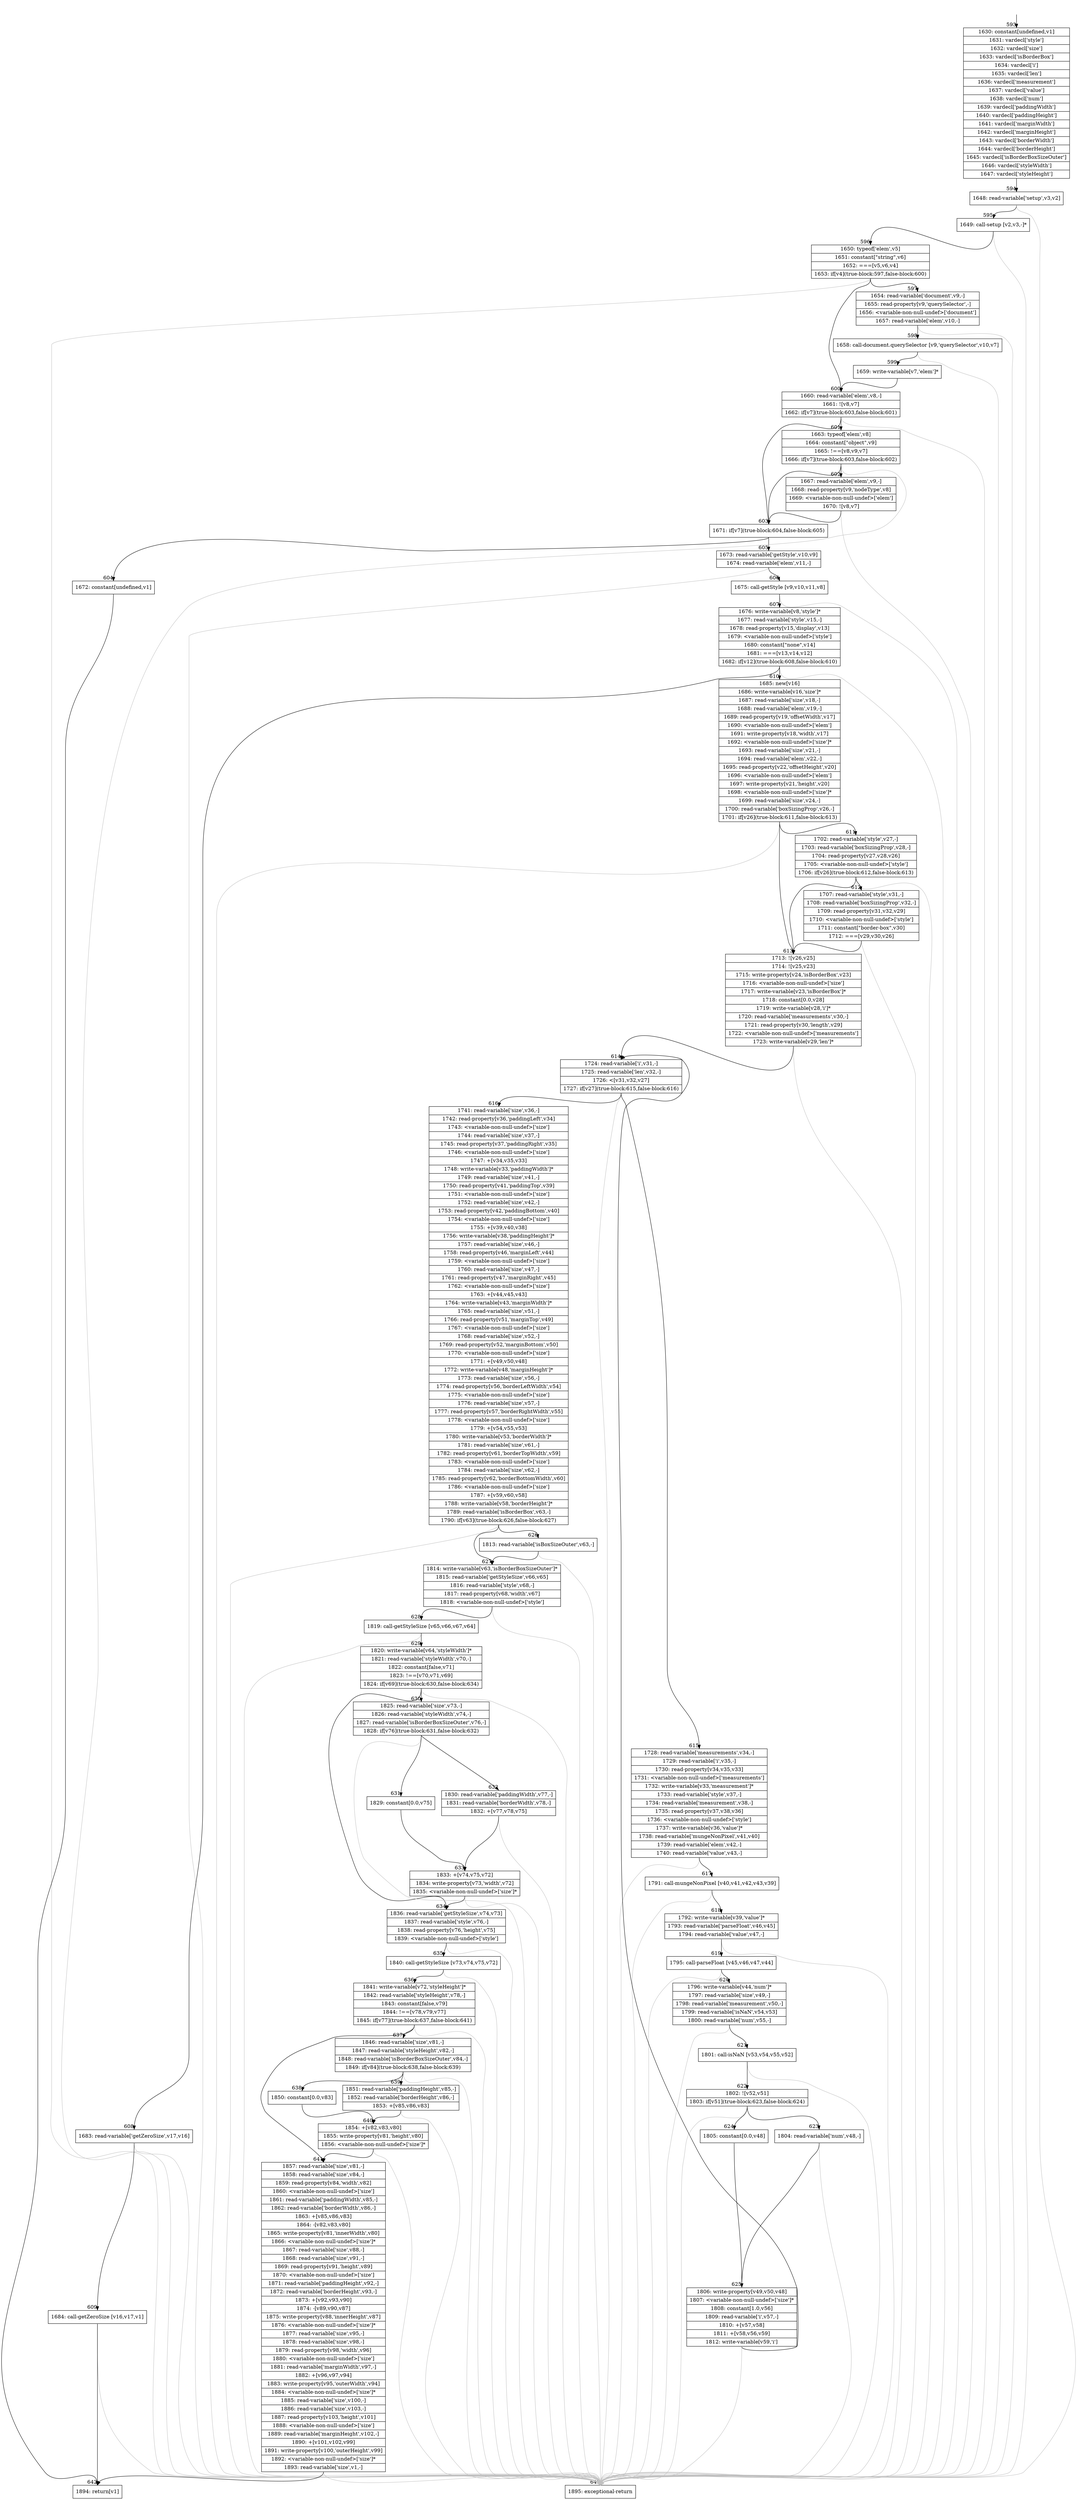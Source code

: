 digraph {
rankdir="TD"
BB_entry59[shape=none,label=""];
BB_entry59 -> BB593 [tailport=s, headport=n, headlabel="    593"]
BB593 [shape=record label="{1630: constant[undefined,v1]|1631: vardecl['style']|1632: vardecl['size']|1633: vardecl['isBorderBox']|1634: vardecl['i']|1635: vardecl['len']|1636: vardecl['measurement']|1637: vardecl['value']|1638: vardecl['num']|1639: vardecl['paddingWidth']|1640: vardecl['paddingHeight']|1641: vardecl['marginWidth']|1642: vardecl['marginHeight']|1643: vardecl['borderWidth']|1644: vardecl['borderHeight']|1645: vardecl['isBorderBoxSizeOuter']|1646: vardecl['styleWidth']|1647: vardecl['styleHeight']}" ] 
BB593 -> BB594 [tailport=s, headport=n, headlabel="      594"]
BB594 [shape=record label="{1648: read-variable['setup',v3,v2]}" ] 
BB594 -> BB595 [tailport=s, headport=n, headlabel="      595"]
BB594 -> BB643 [tailport=s, headport=n, color=gray, headlabel="      643"]
BB595 [shape=record label="{1649: call-setup [v2,v3,-]*}" ] 
BB595 -> BB596 [tailport=s, headport=n, headlabel="      596"]
BB595 -> BB643 [tailport=s, headport=n, color=gray]
BB596 [shape=record label="{1650: typeof['elem',v5]|1651: constant[\"string\",v6]|1652: ===[v5,v6,v4]|1653: if[v4](true-block:597,false-block:600)}" ] 
BB596 -> BB597 [tailport=s, headport=n, headlabel="      597"]
BB596 -> BB600 [tailport=s, headport=n, headlabel="      600"]
BB596 -> BB643 [tailport=s, headport=n, color=gray]
BB597 [shape=record label="{1654: read-variable['document',v9,-]|1655: read-property[v9,'querySelector',-]|1656: \<variable-non-null-undef\>['document']|1657: read-variable['elem',v10,-]}" ] 
BB597 -> BB598 [tailport=s, headport=n, headlabel="      598"]
BB597 -> BB643 [tailport=s, headport=n, color=gray]
BB598 [shape=record label="{1658: call-document.querySelector [v9,'querySelector',v10,v7]}" ] 
BB598 -> BB599 [tailport=s, headport=n, headlabel="      599"]
BB598 -> BB643 [tailport=s, headport=n, color=gray]
BB599 [shape=record label="{1659: write-variable[v7,'elem']*}" ] 
BB599 -> BB600 [tailport=s, headport=n]
BB600 [shape=record label="{1660: read-variable['elem',v8,-]|1661: ![v8,v7]|1662: if[v7](true-block:603,false-block:601)}" ] 
BB600 -> BB603 [tailport=s, headport=n, headlabel="      603"]
BB600 -> BB601 [tailport=s, headport=n, headlabel="      601"]
BB600 -> BB643 [tailport=s, headport=n, color=gray]
BB601 [shape=record label="{1663: typeof['elem',v8]|1664: constant[\"object\",v9]|1665: !==[v8,v9,v7]|1666: if[v7](true-block:603,false-block:602)}" ] 
BB601 -> BB603 [tailport=s, headport=n]
BB601 -> BB602 [tailport=s, headport=n, headlabel="      602"]
BB601 -> BB643 [tailport=s, headport=n, color=gray]
BB602 [shape=record label="{1667: read-variable['elem',v9,-]|1668: read-property[v9,'nodeType',v8]|1669: \<variable-non-null-undef\>['elem']|1670: ![v8,v7]}" ] 
BB602 -> BB603 [tailport=s, headport=n]
BB602 -> BB643 [tailport=s, headport=n, color=gray]
BB603 [shape=record label="{1671: if[v7](true-block:604,false-block:605)}" ] 
BB603 -> BB604 [tailport=s, headport=n, headlabel="      604"]
BB603 -> BB605 [tailport=s, headport=n, headlabel="      605"]
BB604 [shape=record label="{1672: constant[undefined,v1]}" ] 
BB604 -> BB642 [tailport=s, headport=n, headlabel="      642"]
BB605 [shape=record label="{1673: read-variable['getStyle',v10,v9]|1674: read-variable['elem',v11,-]}" ] 
BB605 -> BB606 [tailport=s, headport=n, headlabel="      606"]
BB605 -> BB643 [tailport=s, headport=n, color=gray]
BB606 [shape=record label="{1675: call-getStyle [v9,v10,v11,v8]}" ] 
BB606 -> BB607 [tailport=s, headport=n, headlabel="      607"]
BB606 -> BB643 [tailport=s, headport=n, color=gray]
BB607 [shape=record label="{1676: write-variable[v8,'style']*|1677: read-variable['style',v15,-]|1678: read-property[v15,'display',v13]|1679: \<variable-non-null-undef\>['style']|1680: constant[\"none\",v14]|1681: ===[v13,v14,v12]|1682: if[v12](true-block:608,false-block:610)}" ] 
BB607 -> BB608 [tailport=s, headport=n, headlabel="      608"]
BB607 -> BB610 [tailport=s, headport=n, headlabel="      610"]
BB607 -> BB643 [tailport=s, headport=n, color=gray]
BB608 [shape=record label="{1683: read-variable['getZeroSize',v17,v16]}" ] 
BB608 -> BB609 [tailport=s, headport=n, headlabel="      609"]
BB608 -> BB643 [tailport=s, headport=n, color=gray]
BB609 [shape=record label="{1684: call-getZeroSize [v16,v17,v1]}" ] 
BB609 -> BB642 [tailport=s, headport=n]
BB609 -> BB643 [tailport=s, headport=n, color=gray]
BB610 [shape=record label="{1685: new[v16]|1686: write-variable[v16,'size']*|1687: read-variable['size',v18,-]|1688: read-variable['elem',v19,-]|1689: read-property[v19,'offsetWidth',v17]|1690: \<variable-non-null-undef\>['elem']|1691: write-property[v18,'width',v17]|1692: \<variable-non-null-undef\>['size']*|1693: read-variable['size',v21,-]|1694: read-variable['elem',v22,-]|1695: read-property[v22,'offsetHeight',v20]|1696: \<variable-non-null-undef\>['elem']|1697: write-property[v21,'height',v20]|1698: \<variable-non-null-undef\>['size']*|1699: read-variable['size',v24,-]|1700: read-variable['boxSizingProp',v26,-]|1701: if[v26](true-block:611,false-block:613)}" ] 
BB610 -> BB613 [tailport=s, headport=n, headlabel="      613"]
BB610 -> BB611 [tailport=s, headport=n, headlabel="      611"]
BB610 -> BB643 [tailport=s, headport=n, color=gray]
BB611 [shape=record label="{1702: read-variable['style',v27,-]|1703: read-variable['boxSizingProp',v28,-]|1704: read-property[v27,v28,v26]|1705: \<variable-non-null-undef\>['style']|1706: if[v26](true-block:612,false-block:613)}" ] 
BB611 -> BB613 [tailport=s, headport=n]
BB611 -> BB612 [tailport=s, headport=n, headlabel="      612"]
BB611 -> BB643 [tailport=s, headport=n, color=gray]
BB612 [shape=record label="{1707: read-variable['style',v31,-]|1708: read-variable['boxSizingProp',v32,-]|1709: read-property[v31,v32,v29]|1710: \<variable-non-null-undef\>['style']|1711: constant[\"border-box\",v30]|1712: ===[v29,v30,v26]}" ] 
BB612 -> BB613 [tailport=s, headport=n]
BB612 -> BB643 [tailport=s, headport=n, color=gray]
BB613 [shape=record label="{1713: ![v26,v25]|1714: ![v25,v23]|1715: write-property[v24,'isBorderBox',v23]|1716: \<variable-non-null-undef\>['size']|1717: write-variable[v23,'isBorderBox']*|1718: constant[0.0,v28]|1719: write-variable[v28,'i']*|1720: read-variable['measurements',v30,-]|1721: read-property[v30,'length',v29]|1722: \<variable-non-null-undef\>['measurements']|1723: write-variable[v29,'len']*}" ] 
BB613 -> BB614 [tailport=s, headport=n, headlabel="      614"]
BB613 -> BB643 [tailport=s, headport=n, color=gray]
BB614 [shape=record label="{1724: read-variable['i',v31,-]|1725: read-variable['len',v32,-]|1726: \<[v31,v32,v27]|1727: if[v27](true-block:615,false-block:616)}" ] 
BB614 -> BB615 [tailport=s, headport=n, headlabel="      615"]
BB614 -> BB616 [tailport=s, headport=n, headlabel="      616"]
BB614 -> BB643 [tailport=s, headport=n, color=gray]
BB615 [shape=record label="{1728: read-variable['measurements',v34,-]|1729: read-variable['i',v35,-]|1730: read-property[v34,v35,v33]|1731: \<variable-non-null-undef\>['measurements']|1732: write-variable[v33,'measurement']*|1733: read-variable['style',v37,-]|1734: read-variable['measurement',v38,-]|1735: read-property[v37,v38,v36]|1736: \<variable-non-null-undef\>['style']|1737: write-variable[v36,'value']*|1738: read-variable['mungeNonPixel',v41,v40]|1739: read-variable['elem',v42,-]|1740: read-variable['value',v43,-]}" ] 
BB615 -> BB617 [tailport=s, headport=n, headlabel="      617"]
BB615 -> BB643 [tailport=s, headport=n, color=gray]
BB616 [shape=record label="{1741: read-variable['size',v36,-]|1742: read-property[v36,'paddingLeft',v34]|1743: \<variable-non-null-undef\>['size']|1744: read-variable['size',v37,-]|1745: read-property[v37,'paddingRight',v35]|1746: \<variable-non-null-undef\>['size']|1747: +[v34,v35,v33]|1748: write-variable[v33,'paddingWidth']*|1749: read-variable['size',v41,-]|1750: read-property[v41,'paddingTop',v39]|1751: \<variable-non-null-undef\>['size']|1752: read-variable['size',v42,-]|1753: read-property[v42,'paddingBottom',v40]|1754: \<variable-non-null-undef\>['size']|1755: +[v39,v40,v38]|1756: write-variable[v38,'paddingHeight']*|1757: read-variable['size',v46,-]|1758: read-property[v46,'marginLeft',v44]|1759: \<variable-non-null-undef\>['size']|1760: read-variable['size',v47,-]|1761: read-property[v47,'marginRight',v45]|1762: \<variable-non-null-undef\>['size']|1763: +[v44,v45,v43]|1764: write-variable[v43,'marginWidth']*|1765: read-variable['size',v51,-]|1766: read-property[v51,'marginTop',v49]|1767: \<variable-non-null-undef\>['size']|1768: read-variable['size',v52,-]|1769: read-property[v52,'marginBottom',v50]|1770: \<variable-non-null-undef\>['size']|1771: +[v49,v50,v48]|1772: write-variable[v48,'marginHeight']*|1773: read-variable['size',v56,-]|1774: read-property[v56,'borderLeftWidth',v54]|1775: \<variable-non-null-undef\>['size']|1776: read-variable['size',v57,-]|1777: read-property[v57,'borderRightWidth',v55]|1778: \<variable-non-null-undef\>['size']|1779: +[v54,v55,v53]|1780: write-variable[v53,'borderWidth']*|1781: read-variable['size',v61,-]|1782: read-property[v61,'borderTopWidth',v59]|1783: \<variable-non-null-undef\>['size']|1784: read-variable['size',v62,-]|1785: read-property[v62,'borderBottomWidth',v60]|1786: \<variable-non-null-undef\>['size']|1787: +[v59,v60,v58]|1788: write-variable[v58,'borderHeight']*|1789: read-variable['isBorderBox',v63,-]|1790: if[v63](true-block:626,false-block:627)}" ] 
BB616 -> BB627 [tailport=s, headport=n, headlabel="      627"]
BB616 -> BB626 [tailport=s, headport=n, headlabel="      626"]
BB616 -> BB643 [tailport=s, headport=n, color=gray]
BB617 [shape=record label="{1791: call-mungeNonPixel [v40,v41,v42,v43,v39]}" ] 
BB617 -> BB618 [tailport=s, headport=n, headlabel="      618"]
BB617 -> BB643 [tailport=s, headport=n, color=gray]
BB618 [shape=record label="{1792: write-variable[v39,'value']*|1793: read-variable['parseFloat',v46,v45]|1794: read-variable['value',v47,-]}" ] 
BB618 -> BB619 [tailport=s, headport=n, headlabel="      619"]
BB618 -> BB643 [tailport=s, headport=n, color=gray]
BB619 [shape=record label="{1795: call-parseFloat [v45,v46,v47,v44]}" ] 
BB619 -> BB620 [tailport=s, headport=n, headlabel="      620"]
BB619 -> BB643 [tailport=s, headport=n, color=gray]
BB620 [shape=record label="{1796: write-variable[v44,'num']*|1797: read-variable['size',v49,-]|1798: read-variable['measurement',v50,-]|1799: read-variable['isNaN',v54,v53]|1800: read-variable['num',v55,-]}" ] 
BB620 -> BB621 [tailport=s, headport=n, headlabel="      621"]
BB620 -> BB643 [tailport=s, headport=n, color=gray]
BB621 [shape=record label="{1801: call-isNaN [v53,v54,v55,v52]}" ] 
BB621 -> BB622 [tailport=s, headport=n, headlabel="      622"]
BB621 -> BB643 [tailport=s, headport=n, color=gray]
BB622 [shape=record label="{1802: ![v52,v51]|1803: if[v51](true-block:623,false-block:624)}" ] 
BB622 -> BB623 [tailport=s, headport=n, headlabel="      623"]
BB622 -> BB624 [tailport=s, headport=n, headlabel="      624"]
BB622 -> BB643 [tailport=s, headport=n, color=gray]
BB623 [shape=record label="{1804: read-variable['num',v48,-]}" ] 
BB623 -> BB625 [tailport=s, headport=n, headlabel="      625"]
BB623 -> BB643 [tailport=s, headport=n, color=gray]
BB624 [shape=record label="{1805: constant[0.0,v48]}" ] 
BB624 -> BB625 [tailport=s, headport=n]
BB625 [shape=record label="{1806: write-property[v49,v50,v48]|1807: \<variable-non-null-undef\>['size']*|1808: constant[1.0,v56]|1809: read-variable['i',v57,-]|1810: +[v57,v58]|1811: +[v58,v56,v59]|1812: write-variable[v59,'i']}" ] 
BB625 -> BB614 [tailport=s, headport=n]
BB625 -> BB643 [tailport=s, headport=n, color=gray]
BB626 [shape=record label="{1813: read-variable['isBoxSizeOuter',v63,-]}" ] 
BB626 -> BB627 [tailport=s, headport=n]
BB626 -> BB643 [tailport=s, headport=n, color=gray]
BB627 [shape=record label="{1814: write-variable[v63,'isBorderBoxSizeOuter']*|1815: read-variable['getStyleSize',v66,v65]|1816: read-variable['style',v68,-]|1817: read-property[v68,'width',v67]|1818: \<variable-non-null-undef\>['style']}" ] 
BB627 -> BB628 [tailport=s, headport=n, headlabel="      628"]
BB627 -> BB643 [tailport=s, headport=n, color=gray]
BB628 [shape=record label="{1819: call-getStyleSize [v65,v66,v67,v64]}" ] 
BB628 -> BB629 [tailport=s, headport=n, headlabel="      629"]
BB628 -> BB643 [tailport=s, headport=n, color=gray]
BB629 [shape=record label="{1820: write-variable[v64,'styleWidth']*|1821: read-variable['styleWidth',v70,-]|1822: constant[false,v71]|1823: !==[v70,v71,v69]|1824: if[v69](true-block:630,false-block:634)}" ] 
BB629 -> BB630 [tailport=s, headport=n, headlabel="      630"]
BB629 -> BB634 [tailport=s, headport=n, headlabel="      634"]
BB629 -> BB643 [tailport=s, headport=n, color=gray]
BB630 [shape=record label="{1825: read-variable['size',v73,-]|1826: read-variable['styleWidth',v74,-]|1827: read-variable['isBorderBoxSizeOuter',v76,-]|1828: if[v76](true-block:631,false-block:632)}" ] 
BB630 -> BB631 [tailport=s, headport=n, headlabel="      631"]
BB630 -> BB632 [tailport=s, headport=n, headlabel="      632"]
BB630 -> BB643 [tailport=s, headport=n, color=gray]
BB631 [shape=record label="{1829: constant[0.0,v75]}" ] 
BB631 -> BB633 [tailport=s, headport=n, headlabel="      633"]
BB632 [shape=record label="{1830: read-variable['paddingWidth',v77,-]|1831: read-variable['borderWidth',v78,-]|1832: +[v77,v78,v75]}" ] 
BB632 -> BB633 [tailport=s, headport=n]
BB632 -> BB643 [tailport=s, headport=n, color=gray]
BB633 [shape=record label="{1833: +[v74,v75,v72]|1834: write-property[v73,'width',v72]|1835: \<variable-non-null-undef\>['size']*}" ] 
BB633 -> BB634 [tailport=s, headport=n]
BB633 -> BB643 [tailport=s, headport=n, color=gray]
BB634 [shape=record label="{1836: read-variable['getStyleSize',v74,v73]|1837: read-variable['style',v76,-]|1838: read-property[v76,'height',v75]|1839: \<variable-non-null-undef\>['style']}" ] 
BB634 -> BB635 [tailport=s, headport=n, headlabel="      635"]
BB634 -> BB643 [tailport=s, headport=n, color=gray]
BB635 [shape=record label="{1840: call-getStyleSize [v73,v74,v75,v72]}" ] 
BB635 -> BB636 [tailport=s, headport=n, headlabel="      636"]
BB635 -> BB643 [tailport=s, headport=n, color=gray]
BB636 [shape=record label="{1841: write-variable[v72,'styleHeight']*|1842: read-variable['styleHeight',v78,-]|1843: constant[false,v79]|1844: !==[v78,v79,v77]|1845: if[v77](true-block:637,false-block:641)}" ] 
BB636 -> BB637 [tailport=s, headport=n, headlabel="      637"]
BB636 -> BB641 [tailport=s, headport=n, headlabel="      641"]
BB636 -> BB643 [tailport=s, headport=n, color=gray]
BB637 [shape=record label="{1846: read-variable['size',v81,-]|1847: read-variable['styleHeight',v82,-]|1848: read-variable['isBorderBoxSizeOuter',v84,-]|1849: if[v84](true-block:638,false-block:639)}" ] 
BB637 -> BB638 [tailport=s, headport=n, headlabel="      638"]
BB637 -> BB639 [tailport=s, headport=n, headlabel="      639"]
BB637 -> BB643 [tailport=s, headport=n, color=gray]
BB638 [shape=record label="{1850: constant[0.0,v83]}" ] 
BB638 -> BB640 [tailport=s, headport=n, headlabel="      640"]
BB639 [shape=record label="{1851: read-variable['paddingHeight',v85,-]|1852: read-variable['borderHeight',v86,-]|1853: +[v85,v86,v83]}" ] 
BB639 -> BB640 [tailport=s, headport=n]
BB639 -> BB643 [tailport=s, headport=n, color=gray]
BB640 [shape=record label="{1854: +[v82,v83,v80]|1855: write-property[v81,'height',v80]|1856: \<variable-non-null-undef\>['size']*}" ] 
BB640 -> BB641 [tailport=s, headport=n]
BB640 -> BB643 [tailport=s, headport=n, color=gray]
BB641 [shape=record label="{1857: read-variable['size',v81,-]|1858: read-variable['size',v84,-]|1859: read-property[v84,'width',v82]|1860: \<variable-non-null-undef\>['size']|1861: read-variable['paddingWidth',v85,-]|1862: read-variable['borderWidth',v86,-]|1863: +[v85,v86,v83]|1864: -[v82,v83,v80]|1865: write-property[v81,'innerWidth',v80]|1866: \<variable-non-null-undef\>['size']*|1867: read-variable['size',v88,-]|1868: read-variable['size',v91,-]|1869: read-property[v91,'height',v89]|1870: \<variable-non-null-undef\>['size']|1871: read-variable['paddingHeight',v92,-]|1872: read-variable['borderHeight',v93,-]|1873: +[v92,v93,v90]|1874: -[v89,v90,v87]|1875: write-property[v88,'innerHeight',v87]|1876: \<variable-non-null-undef\>['size']*|1877: read-variable['size',v95,-]|1878: read-variable['size',v98,-]|1879: read-property[v98,'width',v96]|1880: \<variable-non-null-undef\>['size']|1881: read-variable['marginWidth',v97,-]|1882: +[v96,v97,v94]|1883: write-property[v95,'outerWidth',v94]|1884: \<variable-non-null-undef\>['size']*|1885: read-variable['size',v100,-]|1886: read-variable['size',v103,-]|1887: read-property[v103,'height',v101]|1888: \<variable-non-null-undef\>['size']|1889: read-variable['marginHeight',v102,-]|1890: +[v101,v102,v99]|1891: write-property[v100,'outerHeight',v99]|1892: \<variable-non-null-undef\>['size']*|1893: read-variable['size',v1,-]}" ] 
BB641 -> BB642 [tailport=s, headport=n]
BB641 -> BB643 [tailport=s, headport=n, color=gray]
BB642 [shape=record label="{1894: return[v1]}" ] 
BB643 [shape=record label="{1895: exceptional-return}" ] 
//#$~ 964
}
